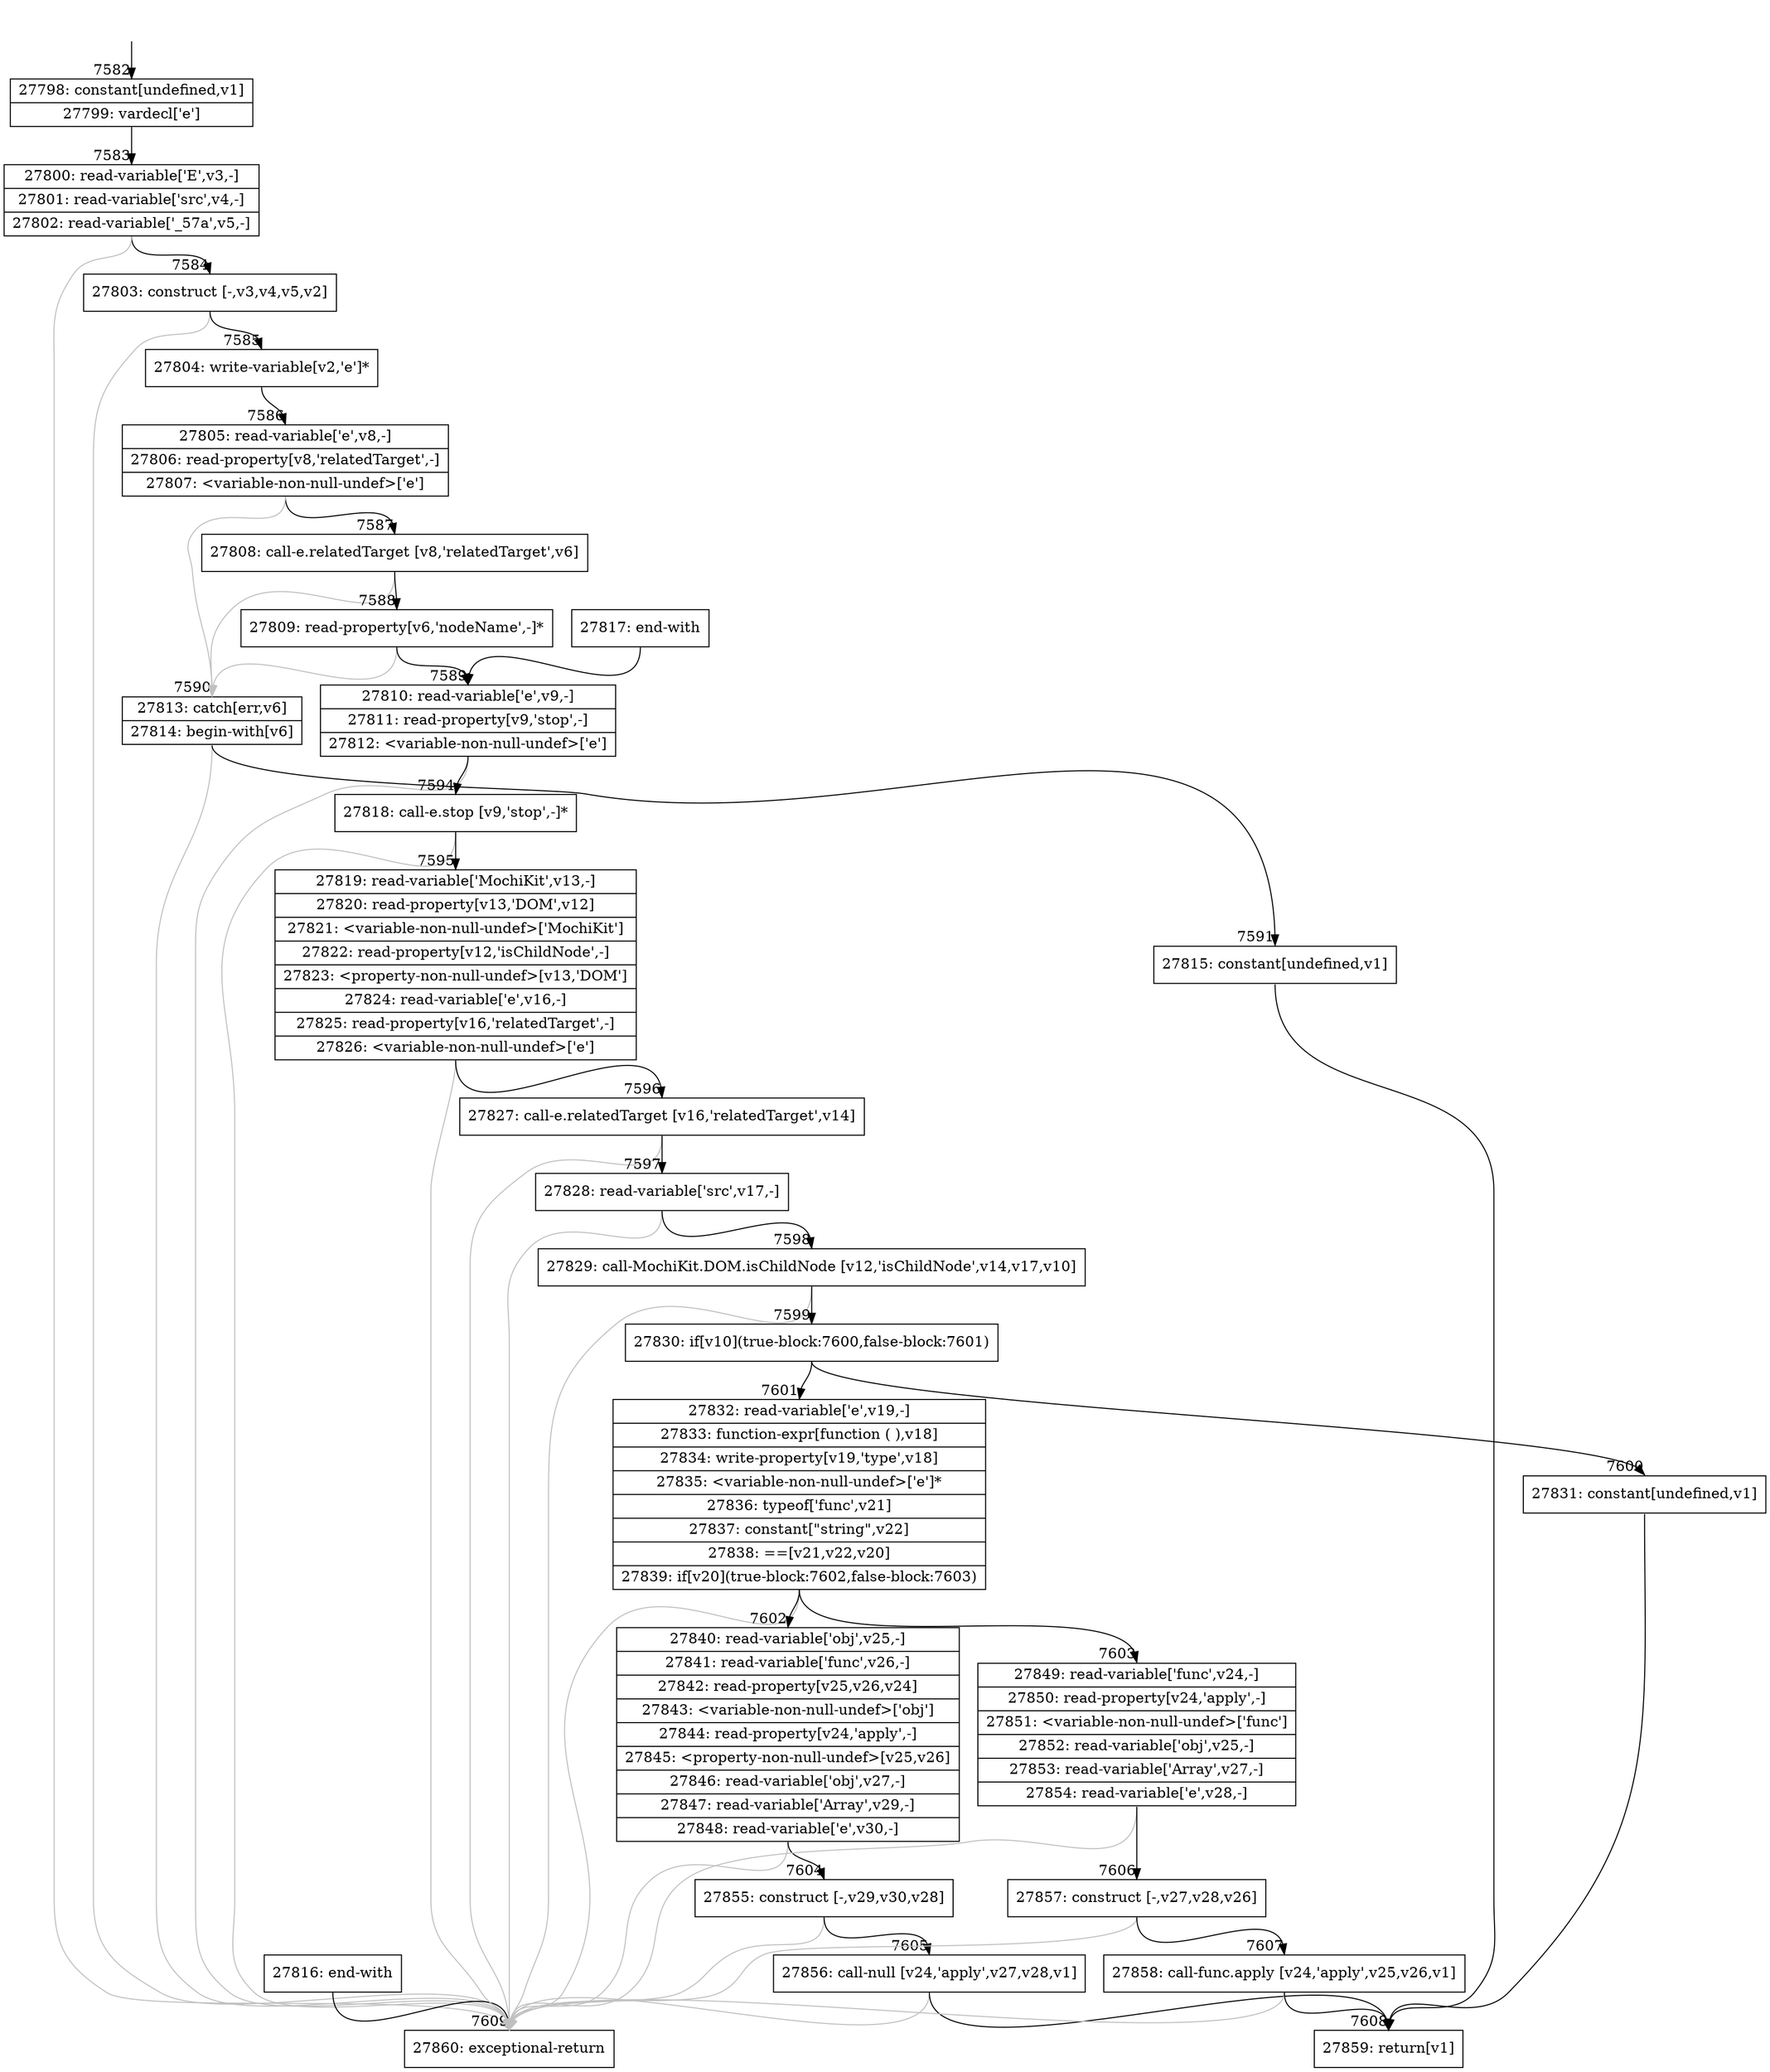 digraph {
rankdir="TD"
BB_entry504[shape=none,label=""];
BB_entry504 -> BB7582 [tailport=s, headport=n, headlabel="    7582"]
BB7582 [shape=record label="{27798: constant[undefined,v1]|27799: vardecl['e']}" ] 
BB7582 -> BB7583 [tailport=s, headport=n, headlabel="      7583"]
BB7583 [shape=record label="{27800: read-variable['E',v3,-]|27801: read-variable['src',v4,-]|27802: read-variable['_57a',v5,-]}" ] 
BB7583 -> BB7584 [tailport=s, headport=n, headlabel="      7584"]
BB7583 -> BB7609 [tailport=s, headport=n, color=gray, headlabel="      7609"]
BB7584 [shape=record label="{27803: construct [-,v3,v4,v5,v2]}" ] 
BB7584 -> BB7585 [tailport=s, headport=n, headlabel="      7585"]
BB7584 -> BB7609 [tailport=s, headport=n, color=gray]
BB7585 [shape=record label="{27804: write-variable[v2,'e']*}" ] 
BB7585 -> BB7586 [tailport=s, headport=n, headlabel="      7586"]
BB7586 [shape=record label="{27805: read-variable['e',v8,-]|27806: read-property[v8,'relatedTarget',-]|27807: \<variable-non-null-undef\>['e']}" ] 
BB7586 -> BB7587 [tailport=s, headport=n, headlabel="      7587"]
BB7586 -> BB7590 [tailport=s, headport=n, color=gray, headlabel="      7590"]
BB7587 [shape=record label="{27808: call-e.relatedTarget [v8,'relatedTarget',v6]}" ] 
BB7587 -> BB7588 [tailport=s, headport=n, headlabel="      7588"]
BB7587 -> BB7590 [tailport=s, headport=n, color=gray]
BB7588 [shape=record label="{27809: read-property[v6,'nodeName',-]*}" ] 
BB7588 -> BB7589 [tailport=s, headport=n, headlabel="      7589"]
BB7588 -> BB7590 [tailport=s, headport=n, color=gray]
BB7589 [shape=record label="{27810: read-variable['e',v9,-]|27811: read-property[v9,'stop',-]|27812: \<variable-non-null-undef\>['e']}" ] 
BB7589 -> BB7594 [tailport=s, headport=n, headlabel="      7594"]
BB7589 -> BB7609 [tailport=s, headport=n, color=gray]
BB7590 [shape=record label="{27813: catch[err,v6]|27814: begin-with[v6]}" ] 
BB7590 -> BB7591 [tailport=s, headport=n, headlabel="      7591"]
BB7590 -> BB7609 [tailport=s, headport=n, color=gray]
BB7591 [shape=record label="{27815: constant[undefined,v1]}" ] 
BB7591 -> BB7608 [tailport=s, headport=n, headlabel="      7608"]
BB7592 [shape=record label="{27816: end-with}" ] 
BB7592 -> BB7609 [tailport=s, headport=n]
BB7593 [shape=record label="{27817: end-with}" ] 
BB7593 -> BB7589 [tailport=s, headport=n]
BB7594 [shape=record label="{27818: call-e.stop [v9,'stop',-]*}" ] 
BB7594 -> BB7595 [tailport=s, headport=n, headlabel="      7595"]
BB7594 -> BB7609 [tailport=s, headport=n, color=gray]
BB7595 [shape=record label="{27819: read-variable['MochiKit',v13,-]|27820: read-property[v13,'DOM',v12]|27821: \<variable-non-null-undef\>['MochiKit']|27822: read-property[v12,'isChildNode',-]|27823: \<property-non-null-undef\>[v13,'DOM']|27824: read-variable['e',v16,-]|27825: read-property[v16,'relatedTarget',-]|27826: \<variable-non-null-undef\>['e']}" ] 
BB7595 -> BB7596 [tailport=s, headport=n, headlabel="      7596"]
BB7595 -> BB7609 [tailport=s, headport=n, color=gray]
BB7596 [shape=record label="{27827: call-e.relatedTarget [v16,'relatedTarget',v14]}" ] 
BB7596 -> BB7597 [tailport=s, headport=n, headlabel="      7597"]
BB7596 -> BB7609 [tailport=s, headport=n, color=gray]
BB7597 [shape=record label="{27828: read-variable['src',v17,-]}" ] 
BB7597 -> BB7598 [tailport=s, headport=n, headlabel="      7598"]
BB7597 -> BB7609 [tailport=s, headport=n, color=gray]
BB7598 [shape=record label="{27829: call-MochiKit.DOM.isChildNode [v12,'isChildNode',v14,v17,v10]}" ] 
BB7598 -> BB7599 [tailport=s, headport=n, headlabel="      7599"]
BB7598 -> BB7609 [tailport=s, headport=n, color=gray]
BB7599 [shape=record label="{27830: if[v10](true-block:7600,false-block:7601)}" ] 
BB7599 -> BB7600 [tailport=s, headport=n, headlabel="      7600"]
BB7599 -> BB7601 [tailport=s, headport=n, headlabel="      7601"]
BB7600 [shape=record label="{27831: constant[undefined,v1]}" ] 
BB7600 -> BB7608 [tailport=s, headport=n]
BB7601 [shape=record label="{27832: read-variable['e',v19,-]|27833: function-expr[function ( ),v18]|27834: write-property[v19,'type',v18]|27835: \<variable-non-null-undef\>['e']*|27836: typeof['func',v21]|27837: constant[\"string\",v22]|27838: ==[v21,v22,v20]|27839: if[v20](true-block:7602,false-block:7603)}" ] 
BB7601 -> BB7602 [tailport=s, headport=n, headlabel="      7602"]
BB7601 -> BB7603 [tailport=s, headport=n, headlabel="      7603"]
BB7601 -> BB7609 [tailport=s, headport=n, color=gray]
BB7602 [shape=record label="{27840: read-variable['obj',v25,-]|27841: read-variable['func',v26,-]|27842: read-property[v25,v26,v24]|27843: \<variable-non-null-undef\>['obj']|27844: read-property[v24,'apply',-]|27845: \<property-non-null-undef\>[v25,v26]|27846: read-variable['obj',v27,-]|27847: read-variable['Array',v29,-]|27848: read-variable['e',v30,-]}" ] 
BB7602 -> BB7604 [tailport=s, headport=n, headlabel="      7604"]
BB7602 -> BB7609 [tailport=s, headport=n, color=gray]
BB7603 [shape=record label="{27849: read-variable['func',v24,-]|27850: read-property[v24,'apply',-]|27851: \<variable-non-null-undef\>['func']|27852: read-variable['obj',v25,-]|27853: read-variable['Array',v27,-]|27854: read-variable['e',v28,-]}" ] 
BB7603 -> BB7606 [tailport=s, headport=n, headlabel="      7606"]
BB7603 -> BB7609 [tailport=s, headport=n, color=gray]
BB7604 [shape=record label="{27855: construct [-,v29,v30,v28]}" ] 
BB7604 -> BB7605 [tailport=s, headport=n, headlabel="      7605"]
BB7604 -> BB7609 [tailport=s, headport=n, color=gray]
BB7605 [shape=record label="{27856: call-null [v24,'apply',v27,v28,v1]}" ] 
BB7605 -> BB7608 [tailport=s, headport=n]
BB7605 -> BB7609 [tailport=s, headport=n, color=gray]
BB7606 [shape=record label="{27857: construct [-,v27,v28,v26]}" ] 
BB7606 -> BB7607 [tailport=s, headport=n, headlabel="      7607"]
BB7606 -> BB7609 [tailport=s, headport=n, color=gray]
BB7607 [shape=record label="{27858: call-func.apply [v24,'apply',v25,v26,v1]}" ] 
BB7607 -> BB7608 [tailport=s, headport=n]
BB7607 -> BB7609 [tailport=s, headport=n, color=gray]
BB7608 [shape=record label="{27859: return[v1]}" ] 
BB7609 [shape=record label="{27860: exceptional-return}" ] 
//#$~ 5367
}
